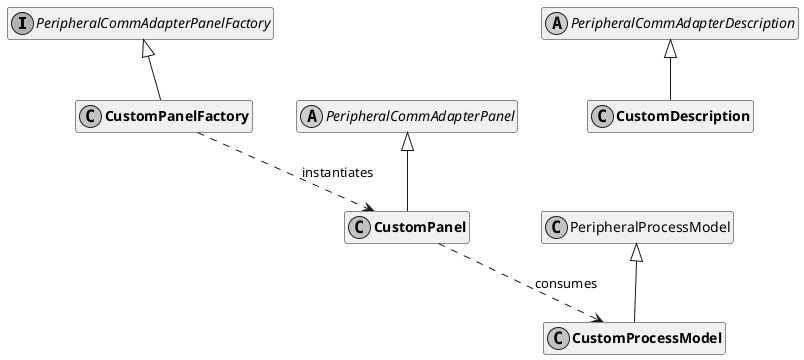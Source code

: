 @startuml
skinparam monochrome true
'skinparam linetype ortho
hide empty members
'left to right direction

together {
  interface PeripheralCommAdapterPanelFactory

  class "**CustomPanelFactory**" as CustomPanelFactory

  PeripheralCommAdapterPanelFactory <|-- CustomPanelFactory
}

together {
  abstract class PeripheralCommAdapterPanel

  class "**CustomPanel**" as CustomPanel

  PeripheralCommAdapterPanel <|-- CustomPanel
}

together {
  abstract class PeripheralCommAdapterDescription

  class "**CustomDescription**" as CustomDescription

  PeripheralCommAdapterDescription <|-- CustomDescription
}

together {
  class PeripheralProcessModel

  class "**CustomProcessModel**" as CustomProcessModel

  PeripheralProcessModel <|-- CustomProcessModel
}

CustomPanelFactory ..> CustomPanel : instantiates

CustomPanel ..> CustomProcessModel : consumes

@enduml